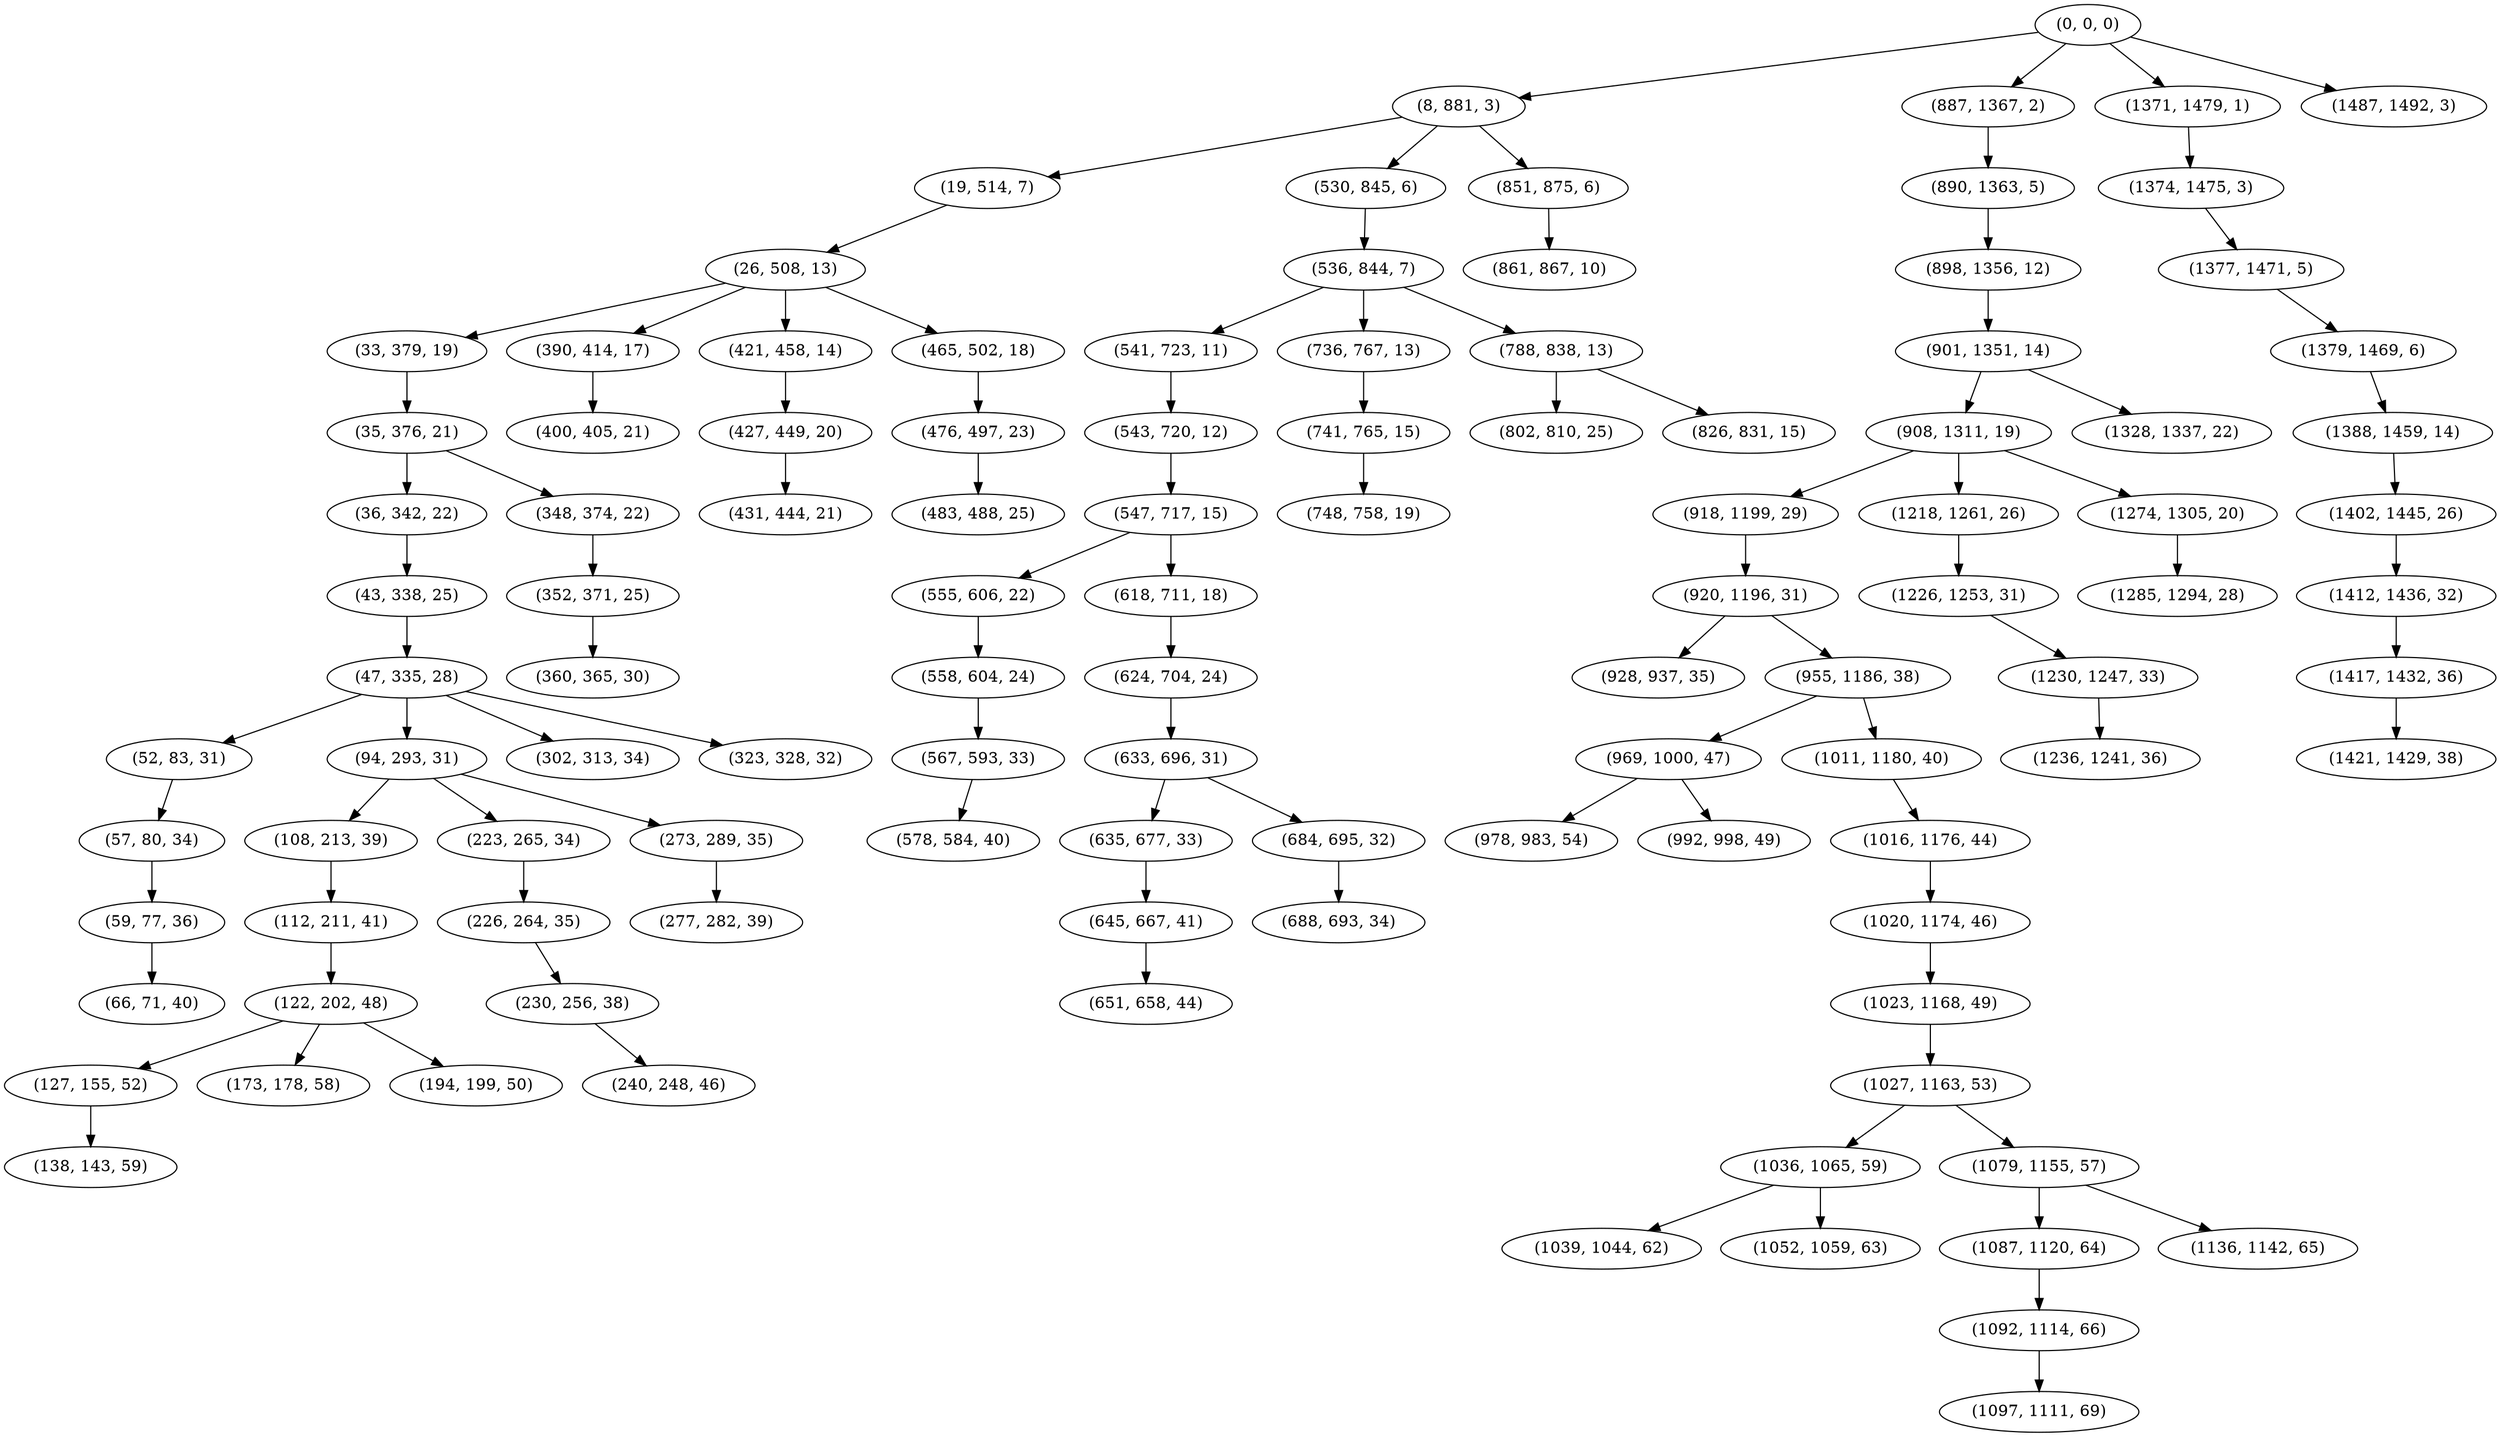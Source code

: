 digraph tree {
    "(0, 0, 0)";
    "(8, 881, 3)";
    "(19, 514, 7)";
    "(26, 508, 13)";
    "(33, 379, 19)";
    "(35, 376, 21)";
    "(36, 342, 22)";
    "(43, 338, 25)";
    "(47, 335, 28)";
    "(52, 83, 31)";
    "(57, 80, 34)";
    "(59, 77, 36)";
    "(66, 71, 40)";
    "(94, 293, 31)";
    "(108, 213, 39)";
    "(112, 211, 41)";
    "(122, 202, 48)";
    "(127, 155, 52)";
    "(138, 143, 59)";
    "(173, 178, 58)";
    "(194, 199, 50)";
    "(223, 265, 34)";
    "(226, 264, 35)";
    "(230, 256, 38)";
    "(240, 248, 46)";
    "(273, 289, 35)";
    "(277, 282, 39)";
    "(302, 313, 34)";
    "(323, 328, 32)";
    "(348, 374, 22)";
    "(352, 371, 25)";
    "(360, 365, 30)";
    "(390, 414, 17)";
    "(400, 405, 21)";
    "(421, 458, 14)";
    "(427, 449, 20)";
    "(431, 444, 21)";
    "(465, 502, 18)";
    "(476, 497, 23)";
    "(483, 488, 25)";
    "(530, 845, 6)";
    "(536, 844, 7)";
    "(541, 723, 11)";
    "(543, 720, 12)";
    "(547, 717, 15)";
    "(555, 606, 22)";
    "(558, 604, 24)";
    "(567, 593, 33)";
    "(578, 584, 40)";
    "(618, 711, 18)";
    "(624, 704, 24)";
    "(633, 696, 31)";
    "(635, 677, 33)";
    "(645, 667, 41)";
    "(651, 658, 44)";
    "(684, 695, 32)";
    "(688, 693, 34)";
    "(736, 767, 13)";
    "(741, 765, 15)";
    "(748, 758, 19)";
    "(788, 838, 13)";
    "(802, 810, 25)";
    "(826, 831, 15)";
    "(851, 875, 6)";
    "(861, 867, 10)";
    "(887, 1367, 2)";
    "(890, 1363, 5)";
    "(898, 1356, 12)";
    "(901, 1351, 14)";
    "(908, 1311, 19)";
    "(918, 1199, 29)";
    "(920, 1196, 31)";
    "(928, 937, 35)";
    "(955, 1186, 38)";
    "(969, 1000, 47)";
    "(978, 983, 54)";
    "(992, 998, 49)";
    "(1011, 1180, 40)";
    "(1016, 1176, 44)";
    "(1020, 1174, 46)";
    "(1023, 1168, 49)";
    "(1027, 1163, 53)";
    "(1036, 1065, 59)";
    "(1039, 1044, 62)";
    "(1052, 1059, 63)";
    "(1079, 1155, 57)";
    "(1087, 1120, 64)";
    "(1092, 1114, 66)";
    "(1097, 1111, 69)";
    "(1136, 1142, 65)";
    "(1218, 1261, 26)";
    "(1226, 1253, 31)";
    "(1230, 1247, 33)";
    "(1236, 1241, 36)";
    "(1274, 1305, 20)";
    "(1285, 1294, 28)";
    "(1328, 1337, 22)";
    "(1371, 1479, 1)";
    "(1374, 1475, 3)";
    "(1377, 1471, 5)";
    "(1379, 1469, 6)";
    "(1388, 1459, 14)";
    "(1402, 1445, 26)";
    "(1412, 1436, 32)";
    "(1417, 1432, 36)";
    "(1421, 1429, 38)";
    "(1487, 1492, 3)";
    "(0, 0, 0)" -> "(8, 881, 3)";
    "(0, 0, 0)" -> "(887, 1367, 2)";
    "(0, 0, 0)" -> "(1371, 1479, 1)";
    "(0, 0, 0)" -> "(1487, 1492, 3)";
    "(8, 881, 3)" -> "(19, 514, 7)";
    "(8, 881, 3)" -> "(530, 845, 6)";
    "(8, 881, 3)" -> "(851, 875, 6)";
    "(19, 514, 7)" -> "(26, 508, 13)";
    "(26, 508, 13)" -> "(33, 379, 19)";
    "(26, 508, 13)" -> "(390, 414, 17)";
    "(26, 508, 13)" -> "(421, 458, 14)";
    "(26, 508, 13)" -> "(465, 502, 18)";
    "(33, 379, 19)" -> "(35, 376, 21)";
    "(35, 376, 21)" -> "(36, 342, 22)";
    "(35, 376, 21)" -> "(348, 374, 22)";
    "(36, 342, 22)" -> "(43, 338, 25)";
    "(43, 338, 25)" -> "(47, 335, 28)";
    "(47, 335, 28)" -> "(52, 83, 31)";
    "(47, 335, 28)" -> "(94, 293, 31)";
    "(47, 335, 28)" -> "(302, 313, 34)";
    "(47, 335, 28)" -> "(323, 328, 32)";
    "(52, 83, 31)" -> "(57, 80, 34)";
    "(57, 80, 34)" -> "(59, 77, 36)";
    "(59, 77, 36)" -> "(66, 71, 40)";
    "(94, 293, 31)" -> "(108, 213, 39)";
    "(94, 293, 31)" -> "(223, 265, 34)";
    "(94, 293, 31)" -> "(273, 289, 35)";
    "(108, 213, 39)" -> "(112, 211, 41)";
    "(112, 211, 41)" -> "(122, 202, 48)";
    "(122, 202, 48)" -> "(127, 155, 52)";
    "(122, 202, 48)" -> "(173, 178, 58)";
    "(122, 202, 48)" -> "(194, 199, 50)";
    "(127, 155, 52)" -> "(138, 143, 59)";
    "(223, 265, 34)" -> "(226, 264, 35)";
    "(226, 264, 35)" -> "(230, 256, 38)";
    "(230, 256, 38)" -> "(240, 248, 46)";
    "(273, 289, 35)" -> "(277, 282, 39)";
    "(348, 374, 22)" -> "(352, 371, 25)";
    "(352, 371, 25)" -> "(360, 365, 30)";
    "(390, 414, 17)" -> "(400, 405, 21)";
    "(421, 458, 14)" -> "(427, 449, 20)";
    "(427, 449, 20)" -> "(431, 444, 21)";
    "(465, 502, 18)" -> "(476, 497, 23)";
    "(476, 497, 23)" -> "(483, 488, 25)";
    "(530, 845, 6)" -> "(536, 844, 7)";
    "(536, 844, 7)" -> "(541, 723, 11)";
    "(536, 844, 7)" -> "(736, 767, 13)";
    "(536, 844, 7)" -> "(788, 838, 13)";
    "(541, 723, 11)" -> "(543, 720, 12)";
    "(543, 720, 12)" -> "(547, 717, 15)";
    "(547, 717, 15)" -> "(555, 606, 22)";
    "(547, 717, 15)" -> "(618, 711, 18)";
    "(555, 606, 22)" -> "(558, 604, 24)";
    "(558, 604, 24)" -> "(567, 593, 33)";
    "(567, 593, 33)" -> "(578, 584, 40)";
    "(618, 711, 18)" -> "(624, 704, 24)";
    "(624, 704, 24)" -> "(633, 696, 31)";
    "(633, 696, 31)" -> "(635, 677, 33)";
    "(633, 696, 31)" -> "(684, 695, 32)";
    "(635, 677, 33)" -> "(645, 667, 41)";
    "(645, 667, 41)" -> "(651, 658, 44)";
    "(684, 695, 32)" -> "(688, 693, 34)";
    "(736, 767, 13)" -> "(741, 765, 15)";
    "(741, 765, 15)" -> "(748, 758, 19)";
    "(788, 838, 13)" -> "(802, 810, 25)";
    "(788, 838, 13)" -> "(826, 831, 15)";
    "(851, 875, 6)" -> "(861, 867, 10)";
    "(887, 1367, 2)" -> "(890, 1363, 5)";
    "(890, 1363, 5)" -> "(898, 1356, 12)";
    "(898, 1356, 12)" -> "(901, 1351, 14)";
    "(901, 1351, 14)" -> "(908, 1311, 19)";
    "(901, 1351, 14)" -> "(1328, 1337, 22)";
    "(908, 1311, 19)" -> "(918, 1199, 29)";
    "(908, 1311, 19)" -> "(1218, 1261, 26)";
    "(908, 1311, 19)" -> "(1274, 1305, 20)";
    "(918, 1199, 29)" -> "(920, 1196, 31)";
    "(920, 1196, 31)" -> "(928, 937, 35)";
    "(920, 1196, 31)" -> "(955, 1186, 38)";
    "(955, 1186, 38)" -> "(969, 1000, 47)";
    "(955, 1186, 38)" -> "(1011, 1180, 40)";
    "(969, 1000, 47)" -> "(978, 983, 54)";
    "(969, 1000, 47)" -> "(992, 998, 49)";
    "(1011, 1180, 40)" -> "(1016, 1176, 44)";
    "(1016, 1176, 44)" -> "(1020, 1174, 46)";
    "(1020, 1174, 46)" -> "(1023, 1168, 49)";
    "(1023, 1168, 49)" -> "(1027, 1163, 53)";
    "(1027, 1163, 53)" -> "(1036, 1065, 59)";
    "(1027, 1163, 53)" -> "(1079, 1155, 57)";
    "(1036, 1065, 59)" -> "(1039, 1044, 62)";
    "(1036, 1065, 59)" -> "(1052, 1059, 63)";
    "(1079, 1155, 57)" -> "(1087, 1120, 64)";
    "(1079, 1155, 57)" -> "(1136, 1142, 65)";
    "(1087, 1120, 64)" -> "(1092, 1114, 66)";
    "(1092, 1114, 66)" -> "(1097, 1111, 69)";
    "(1218, 1261, 26)" -> "(1226, 1253, 31)";
    "(1226, 1253, 31)" -> "(1230, 1247, 33)";
    "(1230, 1247, 33)" -> "(1236, 1241, 36)";
    "(1274, 1305, 20)" -> "(1285, 1294, 28)";
    "(1371, 1479, 1)" -> "(1374, 1475, 3)";
    "(1374, 1475, 3)" -> "(1377, 1471, 5)";
    "(1377, 1471, 5)" -> "(1379, 1469, 6)";
    "(1379, 1469, 6)" -> "(1388, 1459, 14)";
    "(1388, 1459, 14)" -> "(1402, 1445, 26)";
    "(1402, 1445, 26)" -> "(1412, 1436, 32)";
    "(1412, 1436, 32)" -> "(1417, 1432, 36)";
    "(1417, 1432, 36)" -> "(1421, 1429, 38)";
}
